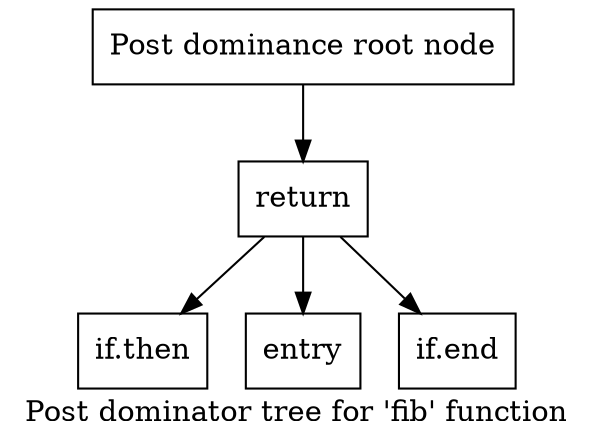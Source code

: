 digraph "Post dominator tree for 'fib' function" {
	label="Post dominator tree for 'fib' function";

	Node0x55ec47ff4ac0 [shape=record,label="{Post dominance root node}"];
	Node0x55ec47ff4ac0 -> Node0x55ec47ff4f30;
	Node0x55ec47ff4f30 [shape=record,label="{return}"];
	Node0x55ec47ff4f30 -> Node0x55ec47ff4f90;
	Node0x55ec47ff4f30 -> Node0x55ec47ff4ff0;
	Node0x55ec47ff4f30 -> Node0x55ec47ff5050;
	Node0x55ec47ff4f90 [shape=record,label="{if.then}"];
	Node0x55ec47ff4ff0 [shape=record,label="{entry}"];
	Node0x55ec47ff5050 [shape=record,label="{if.end}"];
}
